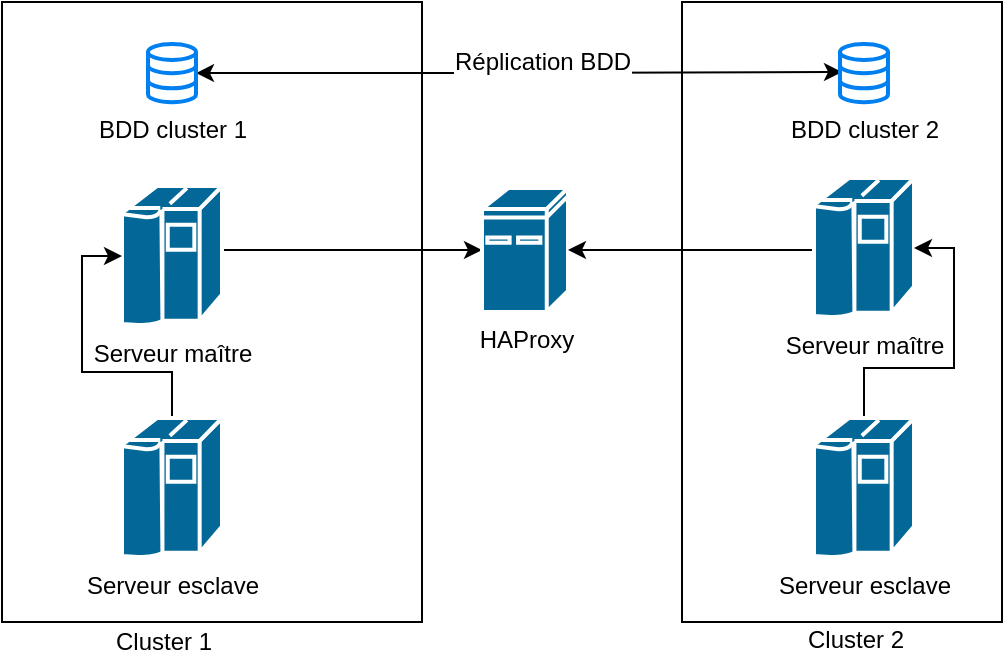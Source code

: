 <mxfile version="11.0.8" type="device"><diagram id="o6-9p9rTmnqbadHSurc7" name="Page-1"><mxGraphModel dx="1422" dy="845" grid="1" gridSize="10" guides="1" tooltips="1" connect="1" arrows="1" fold="1" page="1" pageScale="1" pageWidth="827" pageHeight="1169" math="0" shadow="0"><root><mxCell id="0"/><mxCell id="1" parent="0"/><mxCell id="XHw6C7dUBAhB7CgZdBB0-3" value="" style="whiteSpace=wrap;html=1;" vertex="1" parent="1"><mxGeometry x="450" y="20" width="160" height="310" as="geometry"/></mxCell><mxCell id="XHw6C7dUBAhB7CgZdBB0-1" value="" style="whiteSpace=wrap;html=1;" vertex="1" parent="1"><mxGeometry x="110" y="20" width="210" height="310" as="geometry"/></mxCell><mxCell id="XHw6C7dUBAhB7CgZdBB0-2" value="Cluster 1" style="text;html=1;resizable=0;points=[];autosize=1;align=left;verticalAlign=top;spacingTop=-4;" vertex="1" parent="1"><mxGeometry x="165" y="330" width="60" height="20" as="geometry"/></mxCell><mxCell id="XHw6C7dUBAhB7CgZdBB0-5" value="Cluster 2" style="text;html=1;resizable=0;points=[];autosize=1;align=left;verticalAlign=top;spacingTop=-4;" vertex="1" parent="1"><mxGeometry x="511" y="329" width="60" height="20" as="geometry"/></mxCell><mxCell id="XHw6C7dUBAhB7CgZdBB0-17" style="edgeStyle=orthogonalEdgeStyle;rounded=0;orthogonalLoop=1;jettySize=auto;html=1;exitX=1;exitY=0.5;exitDx=0;exitDy=0;exitPerimeter=0;entryX=0;entryY=0.5;entryDx=0;entryDy=0;entryPerimeter=0;" edge="1" parent="1" source="XHw6C7dUBAhB7CgZdBB0-6" target="XHw6C7dUBAhB7CgZdBB0-12"><mxGeometry relative="1" as="geometry"><Array as="points"><mxPoint x="220" y="144"/></Array></mxGeometry></mxCell><mxCell id="XHw6C7dUBAhB7CgZdBB0-6" value="Serveur maître" style="shape=mxgraph.cisco.computers_and_peripherals.ibm_mainframe;html=1;pointerEvents=1;dashed=0;fillColor=#036897;strokeColor=#ffffff;strokeWidth=2;verticalLabelPosition=bottom;verticalAlign=top;align=center;outlineConnect=0;" vertex="1" parent="1"><mxGeometry x="170" y="112" width="50" height="70" as="geometry"/></mxCell><mxCell id="XHw6C7dUBAhB7CgZdBB0-27" style="edgeStyle=orthogonalEdgeStyle;rounded=0;orthogonalLoop=1;jettySize=auto;html=1;entryX=0;entryY=0.5;entryDx=0;entryDy=0;entryPerimeter=0;startArrow=none;startFill=0;" edge="1" parent="1" source="XHw6C7dUBAhB7CgZdBB0-7" target="XHw6C7dUBAhB7CgZdBB0-6"><mxGeometry relative="1" as="geometry"/></mxCell><mxCell id="XHw6C7dUBAhB7CgZdBB0-7" value="&lt;div&gt;Serveur esclave&lt;/div&gt;&lt;div&gt;&lt;br&gt;&lt;/div&gt;" style="shape=mxgraph.cisco.computers_and_peripherals.ibm_mainframe;html=1;pointerEvents=1;dashed=0;fillColor=#036897;strokeColor=#ffffff;strokeWidth=2;verticalLabelPosition=bottom;verticalAlign=top;align=center;outlineConnect=0;" vertex="1" parent="1"><mxGeometry x="170" y="228" width="50" height="70" as="geometry"/></mxCell><mxCell id="XHw6C7dUBAhB7CgZdBB0-23" style="edgeStyle=orthogonalEdgeStyle;rounded=0;orthogonalLoop=1;jettySize=auto;html=1;entryX=0.042;entryY=0.481;entryDx=0;entryDy=0;entryPerimeter=0;startArrow=classic;startFill=1;" edge="1" parent="1" source="XHw6C7dUBAhB7CgZdBB0-10" target="XHw6C7dUBAhB7CgZdBB0-15"><mxGeometry relative="1" as="geometry"/></mxCell><mxCell id="XHw6C7dUBAhB7CgZdBB0-24" value="Réplication BDD" style="text;html=1;resizable=0;points=[];align=center;verticalAlign=middle;labelBackgroundColor=#ffffff;" vertex="1" connectable="0" parent="XHw6C7dUBAhB7CgZdBB0-23"><mxGeometry x="-0.039" y="-4" relative="1" as="geometry"><mxPoint x="17" y="-10" as="offset"/></mxGeometry></mxCell><mxCell id="XHw6C7dUBAhB7CgZdBB0-10" value="BDD cluster 1" style="html=1;verticalLabelPosition=bottom;align=center;labelBackgroundColor=#ffffff;verticalAlign=top;strokeWidth=2;strokeColor=#0080F0;fillColor=#ffffff;shadow=0;dashed=0;shape=mxgraph.ios7.icons.data;" vertex="1" parent="1"><mxGeometry x="183" y="41" width="24" height="29.1" as="geometry"/></mxCell><mxCell id="XHw6C7dUBAhB7CgZdBB0-12" value="HAProxy" style="shape=mxgraph.cisco.computers_and_peripherals.ibm_mini_as400;html=1;pointerEvents=1;dashed=0;fillColor=#036897;strokeColor=#ffffff;strokeWidth=2;verticalLabelPosition=bottom;verticalAlign=top;align=center;outlineConnect=0;" vertex="1" parent="1"><mxGeometry x="350" y="113" width="43" height="62" as="geometry"/></mxCell><mxCell id="XHw6C7dUBAhB7CgZdBB0-18" style="edgeStyle=orthogonalEdgeStyle;rounded=0;orthogonalLoop=1;jettySize=auto;html=1;exitX=0;exitY=0.5;exitDx=0;exitDy=0;exitPerimeter=0;entryX=1;entryY=0.5;entryDx=0;entryDy=0;entryPerimeter=0;" edge="1" parent="1" source="XHw6C7dUBAhB7CgZdBB0-13" target="XHw6C7dUBAhB7CgZdBB0-12"><mxGeometry relative="1" as="geometry"><Array as="points"><mxPoint x="516" y="144"/></Array></mxGeometry></mxCell><mxCell id="XHw6C7dUBAhB7CgZdBB0-13" value="Serveur maître" style="shape=mxgraph.cisco.computers_and_peripherals.ibm_mainframe;html=1;pointerEvents=1;dashed=0;fillColor=#036897;strokeColor=#ffffff;strokeWidth=2;verticalLabelPosition=bottom;verticalAlign=top;align=center;outlineConnect=0;" vertex="1" parent="1"><mxGeometry x="516" y="108" width="50" height="70" as="geometry"/></mxCell><mxCell id="XHw6C7dUBAhB7CgZdBB0-28" style="edgeStyle=orthogonalEdgeStyle;rounded=0;orthogonalLoop=1;jettySize=auto;html=1;entryX=1;entryY=0.5;entryDx=0;entryDy=0;entryPerimeter=0;startArrow=none;startFill=0;" edge="1" parent="1" source="XHw6C7dUBAhB7CgZdBB0-14" target="XHw6C7dUBAhB7CgZdBB0-13"><mxGeometry relative="1" as="geometry"/></mxCell><mxCell id="XHw6C7dUBAhB7CgZdBB0-14" value="Serveur esclave" style="shape=mxgraph.cisco.computers_and_peripherals.ibm_mainframe;html=1;pointerEvents=1;dashed=0;fillColor=#036897;strokeColor=#ffffff;strokeWidth=2;verticalLabelPosition=bottom;verticalAlign=top;align=center;outlineConnect=0;" vertex="1" parent="1"><mxGeometry x="516" y="228" width="50" height="70" as="geometry"/></mxCell><mxCell id="XHw6C7dUBAhB7CgZdBB0-15" value="BDD cluster 2" style="html=1;verticalLabelPosition=bottom;align=center;labelBackgroundColor=#ffffff;verticalAlign=top;strokeWidth=2;strokeColor=#0080F0;fillColor=#ffffff;shadow=0;dashed=0;shape=mxgraph.ios7.icons.data;" vertex="1" parent="1"><mxGeometry x="529" y="41" width="24" height="29.1" as="geometry"/></mxCell></root></mxGraphModel></diagram></mxfile>